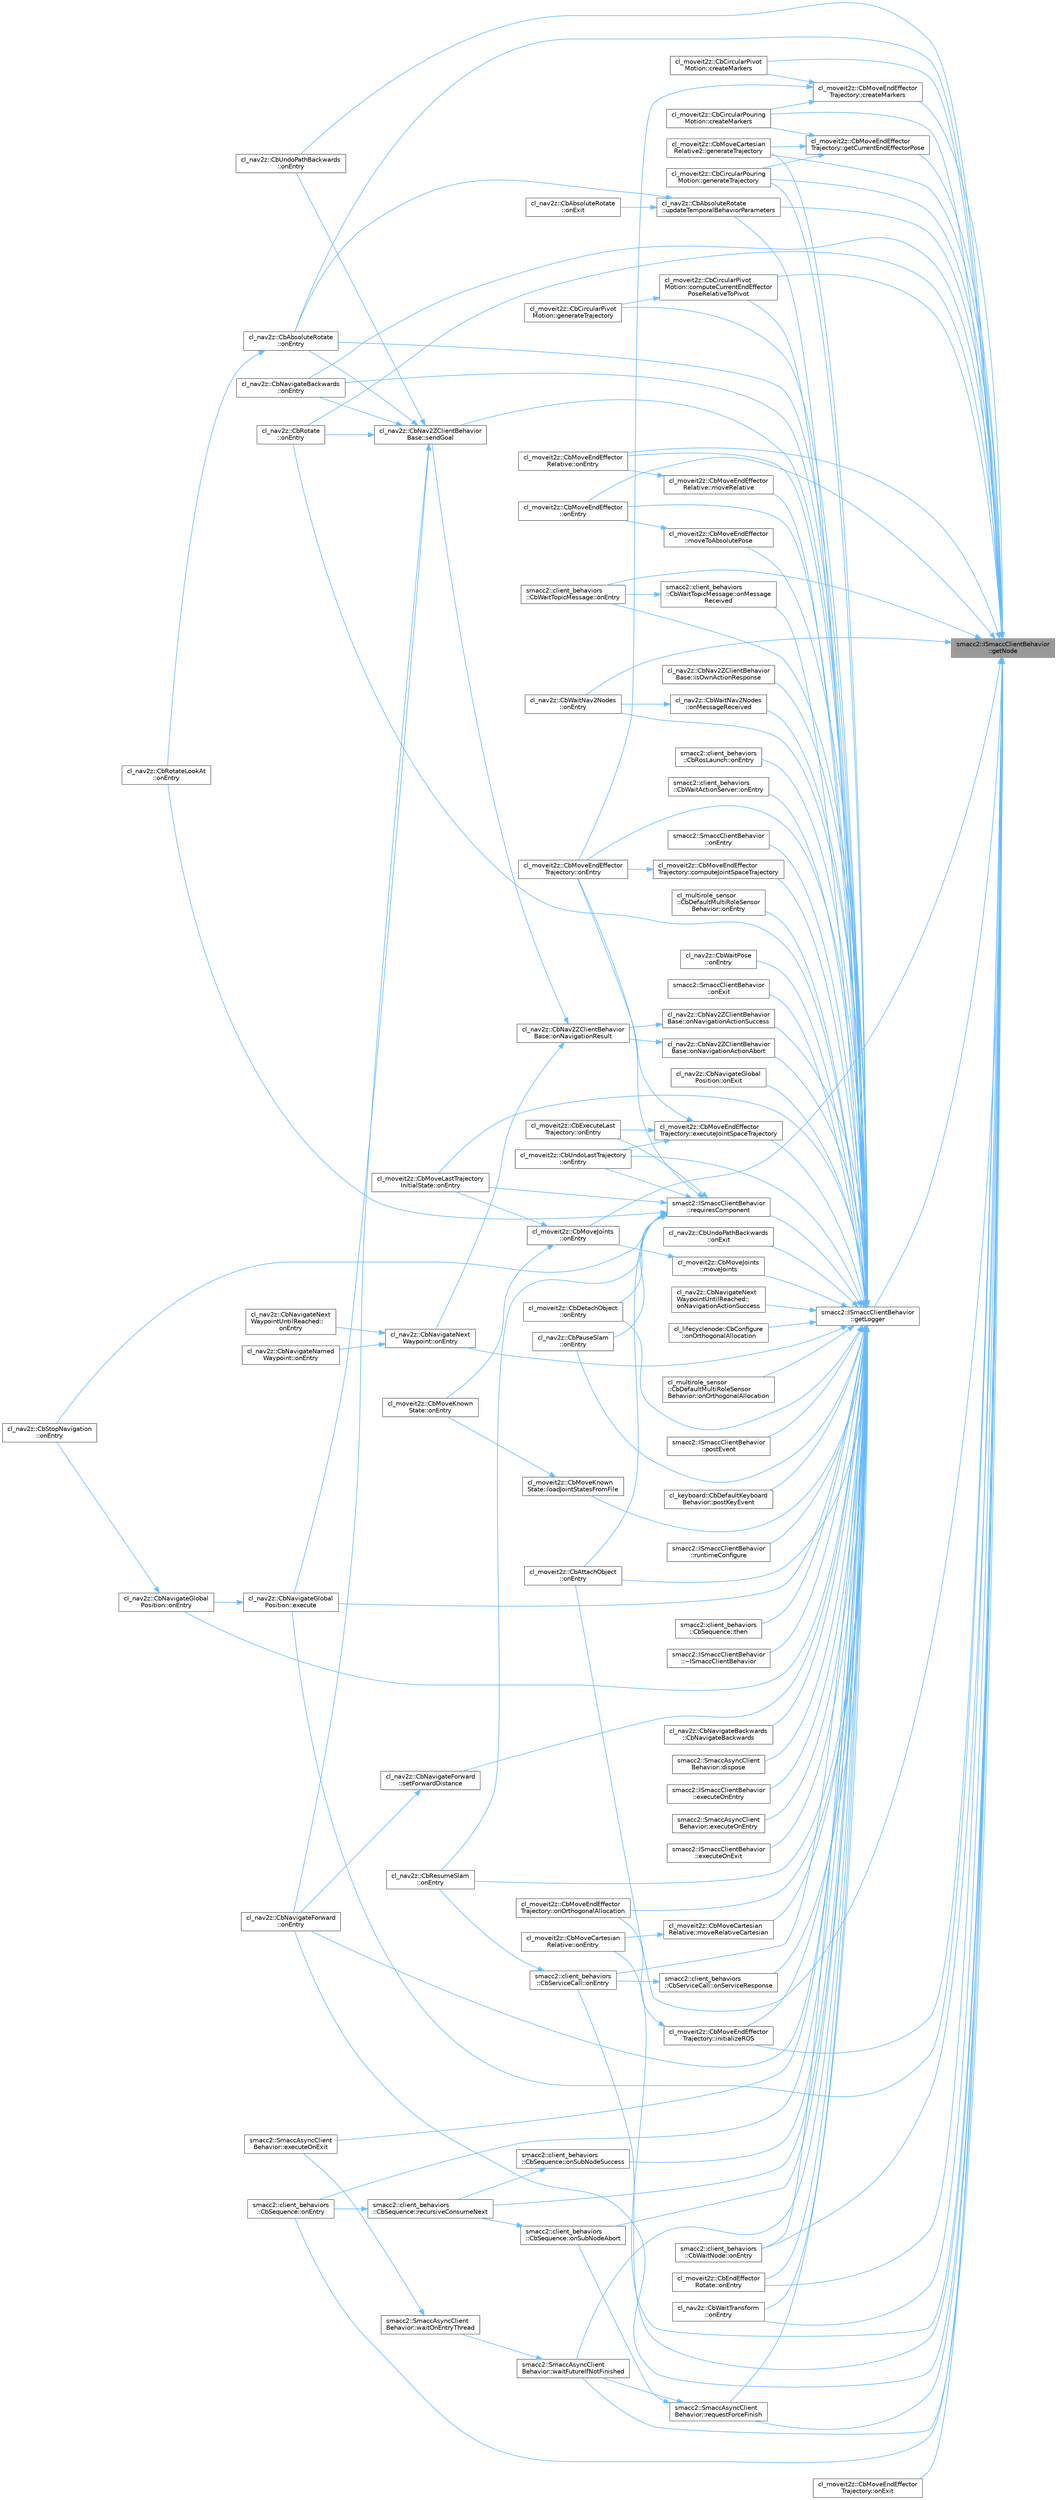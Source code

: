 digraph "smacc2::ISmaccClientBehavior::getNode"
{
 // LATEX_PDF_SIZE
  bgcolor="transparent";
  edge [fontname=Helvetica,fontsize=10,labelfontname=Helvetica,labelfontsize=10];
  node [fontname=Helvetica,fontsize=10,shape=box,height=0.2,width=0.4];
  rankdir="RL";
  Node1 [label="smacc2::ISmaccClientBehavior\l::getNode",height=0.2,width=0.4,color="gray40", fillcolor="grey60", style="filled", fontcolor="black",tooltip=" "];
  Node1 -> Node2 [dir="back",color="steelblue1",style="solid"];
  Node2 [label="cl_moveit2z::CbCircularPivot\lMotion::computeCurrentEndEffector\lPoseRelativeToPivot",height=0.2,width=0.4,color="grey40", fillcolor="white", style="filled",URL="$classcl__moveit2z_1_1CbCircularPivotMotion.html#a17c436cf116a6ec982aa3b4bcfee5570",tooltip=" "];
  Node2 -> Node3 [dir="back",color="steelblue1",style="solid"];
  Node3 [label="cl_moveit2z::CbCircularPivot\lMotion::generateTrajectory",height=0.2,width=0.4,color="grey40", fillcolor="white", style="filled",URL="$classcl__moveit2z_1_1CbCircularPivotMotion.html#ac8dfe90036fa3ff8f7abfd1073eca3bc",tooltip=" "];
  Node1 -> Node4 [dir="back",color="steelblue1",style="solid"];
  Node4 [label="cl_moveit2z::CbMoveEndEffector\lTrajectory::createMarkers",height=0.2,width=0.4,color="grey40", fillcolor="white", style="filled",URL="$classcl__moveit2z_1_1CbMoveEndEffectorTrajectory.html#ae5033ccfc832efc8ffdc9324f6454955",tooltip=" "];
  Node4 -> Node5 [dir="back",color="steelblue1",style="solid"];
  Node5 [label="cl_moveit2z::CbCircularPivot\lMotion::createMarkers",height=0.2,width=0.4,color="grey40", fillcolor="white", style="filled",URL="$classcl__moveit2z_1_1CbCircularPivotMotion.html#ab32983b8bcb076015397eeaa894b0db7",tooltip=" "];
  Node4 -> Node6 [dir="back",color="steelblue1",style="solid"];
  Node6 [label="cl_moveit2z::CbCircularPouring\lMotion::createMarkers",height=0.2,width=0.4,color="grey40", fillcolor="white", style="filled",URL="$classcl__moveit2z_1_1CbCircularPouringMotion.html#aea6365c20f818f7037bdf5f1505cf9dc",tooltip=" "];
  Node4 -> Node7 [dir="back",color="steelblue1",style="solid"];
  Node7 [label="cl_moveit2z::CbMoveEndEffector\lTrajectory::onEntry",height=0.2,width=0.4,color="grey40", fillcolor="white", style="filled",URL="$classcl__moveit2z_1_1CbMoveEndEffectorTrajectory.html#a9fd96e90f5bac10e611806e37a087378",tooltip=" "];
  Node1 -> Node5 [dir="back",color="steelblue1",style="solid"];
  Node1 -> Node6 [dir="back",color="steelblue1",style="solid"];
  Node1 -> Node8 [dir="back",color="steelblue1",style="solid"];
  Node8 [label="cl_nav2z::CbNavigateGlobal\lPosition::execute",height=0.2,width=0.4,color="grey40", fillcolor="white", style="filled",URL="$classcl__nav2z_1_1CbNavigateGlobalPosition.html#acc4b46d05935ce9f6afd3abc583d15d1",tooltip=" "];
  Node8 -> Node9 [dir="back",color="steelblue1",style="solid"];
  Node9 [label="cl_nav2z::CbNavigateGlobal\lPosition::onEntry",height=0.2,width=0.4,color="grey40", fillcolor="white", style="filled",URL="$classcl__nav2z_1_1CbNavigateGlobalPosition.html#a4d66c40d65ba439921e9b6fce8709ae3",tooltip=" "];
  Node9 -> Node10 [dir="back",color="steelblue1",style="solid"];
  Node10 [label="cl_nav2z::CbStopNavigation\l::onEntry",height=0.2,width=0.4,color="grey40", fillcolor="white", style="filled",URL="$classcl__nav2z_1_1CbStopNavigation.html#a7928708eb42b3ab14df5f280a5c86b1a",tooltip=" "];
  Node1 -> Node11 [dir="back",color="steelblue1",style="solid"];
  Node11 [label="cl_moveit2z::CbMoveCartesian\lRelative2::generateTrajectory",height=0.2,width=0.4,color="grey40", fillcolor="white", style="filled",URL="$classcl__moveit2z_1_1CbMoveCartesianRelative2.html#aec902d9c94750a81ad0507ec86214d3f",tooltip=" "];
  Node1 -> Node12 [dir="back",color="steelblue1",style="solid"];
  Node12 [label="cl_moveit2z::CbCircularPouring\lMotion::generateTrajectory",height=0.2,width=0.4,color="grey40", fillcolor="white", style="filled",URL="$classcl__moveit2z_1_1CbCircularPouringMotion.html#a6d1c4416a680449cde4a512153df225b",tooltip=" "];
  Node1 -> Node13 [dir="back",color="steelblue1",style="solid"];
  Node13 [label="cl_moveit2z::CbMoveEndEffector\lTrajectory::getCurrentEndEffectorPose",height=0.2,width=0.4,color="grey40", fillcolor="white", style="filled",URL="$classcl__moveit2z_1_1CbMoveEndEffectorTrajectory.html#ac6143dd9c0559791aaa8fdd6c9219618",tooltip=" "];
  Node13 -> Node6 [dir="back",color="steelblue1",style="solid"];
  Node13 -> Node11 [dir="back",color="steelblue1",style="solid"];
  Node13 -> Node12 [dir="back",color="steelblue1",style="solid"];
  Node1 -> Node14 [dir="back",color="steelblue1",style="solid"];
  Node14 [label="smacc2::ISmaccClientBehavior\l::getLogger",height=0.2,width=0.4,color="grey40", fillcolor="white", style="filled",URL="$classsmacc2_1_1ISmaccClientBehavior.html#a9c3d82542c800e2ba5207c5cff0e63e8",tooltip=" "];
  Node14 -> Node15 [dir="back",color="steelblue1",style="solid"];
  Node15 [label="cl_nav2z::CbNavigateBackwards\l::CbNavigateBackwards",height=0.2,width=0.4,color="grey40", fillcolor="white", style="filled",URL="$classcl__nav2z_1_1CbNavigateBackwards.html#a773f653438003fb6ac8bf2ba2a210f3a",tooltip=" "];
  Node14 -> Node2 [dir="back",color="steelblue1",style="solid"];
  Node14 -> Node16 [dir="back",color="steelblue1",style="solid"];
  Node16 [label="cl_moveit2z::CbMoveEndEffector\lTrajectory::computeJointSpaceTrajectory",height=0.2,width=0.4,color="grey40", fillcolor="white", style="filled",URL="$classcl__moveit2z_1_1CbMoveEndEffectorTrajectory.html#aad6e26fb366be8bba118c89e96220e6a",tooltip=" "];
  Node16 -> Node7 [dir="back",color="steelblue1",style="solid"];
  Node14 -> Node17 [dir="back",color="steelblue1",style="solid"];
  Node17 [label="smacc2::SmaccAsyncClient\lBehavior::dispose",height=0.2,width=0.4,color="grey40", fillcolor="white", style="filled",URL="$classsmacc2_1_1SmaccAsyncClientBehavior.html#a47bfbd4f801b61e43cd16d42eace3461",tooltip=" "];
  Node14 -> Node8 [dir="back",color="steelblue1",style="solid"];
  Node14 -> Node18 [dir="back",color="steelblue1",style="solid"];
  Node18 [label="cl_moveit2z::CbMoveEndEffector\lTrajectory::executeJointSpaceTrajectory",height=0.2,width=0.4,color="grey40", fillcolor="white", style="filled",URL="$classcl__moveit2z_1_1CbMoveEndEffectorTrajectory.html#ab7ef6d5c4428d9f7e1ac05f8d530921e",tooltip=" "];
  Node18 -> Node19 [dir="back",color="steelblue1",style="solid"];
  Node19 [label="cl_moveit2z::CbExecuteLast\lTrajectory::onEntry",height=0.2,width=0.4,color="grey40", fillcolor="white", style="filled",URL="$classcl__moveit2z_1_1CbExecuteLastTrajectory.html#ac9bcff11f50ac9e46cf3c686480d6701",tooltip=" "];
  Node18 -> Node7 [dir="back",color="steelblue1",style="solid"];
  Node18 -> Node20 [dir="back",color="steelblue1",style="solid"];
  Node20 [label="cl_moveit2z::CbUndoLastTrajectory\l::onEntry",height=0.2,width=0.4,color="grey40", fillcolor="white", style="filled",URL="$classcl__moveit2z_1_1CbUndoLastTrajectory.html#a16d267121356eeb0c8042ae8af07793f",tooltip=" "];
  Node14 -> Node21 [dir="back",color="steelblue1",style="solid"];
  Node21 [label="smacc2::ISmaccClientBehavior\l::executeOnEntry",height=0.2,width=0.4,color="grey40", fillcolor="white", style="filled",URL="$classsmacc2_1_1ISmaccClientBehavior.html#a6023043addf5703480ffbec2d68151fc",tooltip=" "];
  Node14 -> Node22 [dir="back",color="steelblue1",style="solid"];
  Node22 [label="smacc2::SmaccAsyncClient\lBehavior::executeOnEntry",height=0.2,width=0.4,color="grey40", fillcolor="white", style="filled",URL="$classsmacc2_1_1SmaccAsyncClientBehavior.html#a2b6eb9adadced6735dc75e532a294376",tooltip=" "];
  Node14 -> Node23 [dir="back",color="steelblue1",style="solid"];
  Node23 [label="smacc2::ISmaccClientBehavior\l::executeOnExit",height=0.2,width=0.4,color="grey40", fillcolor="white", style="filled",URL="$classsmacc2_1_1ISmaccClientBehavior.html#a71f2dbb38777256565395baa92ba796b",tooltip=" "];
  Node14 -> Node24 [dir="back",color="steelblue1",style="solid"];
  Node24 [label="smacc2::SmaccAsyncClient\lBehavior::executeOnExit",height=0.2,width=0.4,color="grey40", fillcolor="white", style="filled",URL="$classsmacc2_1_1SmaccAsyncClientBehavior.html#ac6b465d4b59eb2bbb00d83a4bbd98881",tooltip=" "];
  Node14 -> Node3 [dir="back",color="steelblue1",style="solid"];
  Node14 -> Node11 [dir="back",color="steelblue1",style="solid"];
  Node14 -> Node12 [dir="back",color="steelblue1",style="solid"];
  Node14 -> Node25 [dir="back",color="steelblue1",style="solid"];
  Node25 [label="cl_moveit2z::CbMoveEndEffector\lTrajectory::initializeROS",height=0.2,width=0.4,color="grey40", fillcolor="white", style="filled",URL="$classcl__moveit2z_1_1CbMoveEndEffectorTrajectory.html#a90560d943fa4bc7792610dbd580d412e",tooltip=" "];
  Node25 -> Node26 [dir="back",color="steelblue1",style="solid"];
  Node26 [label="cl_moveit2z::CbMoveEndEffector\lTrajectory::onOrthogonalAllocation",height=0.2,width=0.4,color="grey40", fillcolor="white", style="filled",URL="$classcl__moveit2z_1_1CbMoveEndEffectorTrajectory.html#a4fa1258e45b339fc27ef46759fcea853",tooltip=" "];
  Node14 -> Node27 [dir="back",color="steelblue1",style="solid"];
  Node27 [label="cl_nav2z::CbNav2ZClientBehavior\lBase::isOwnActionResponse",height=0.2,width=0.4,color="grey40", fillcolor="white", style="filled",URL="$classcl__nav2z_1_1CbNav2ZClientBehaviorBase.html#a510f0b38a12025d2869c44d8bb06bc4b",tooltip=" "];
  Node14 -> Node28 [dir="back",color="steelblue1",style="solid"];
  Node28 [label="cl_moveit2z::CbMoveKnown\lState::loadJointStatesFromFile",height=0.2,width=0.4,color="grey40", fillcolor="white", style="filled",URL="$classcl__moveit2z_1_1CbMoveKnownState.html#ad6bec544f2e64c5afbd72305dc22af83",tooltip=" "];
  Node28 -> Node29 [dir="back",color="steelblue1",style="solid"];
  Node29 [label="cl_moveit2z::CbMoveKnown\lState::onEntry",height=0.2,width=0.4,color="grey40", fillcolor="white", style="filled",URL="$classcl__moveit2z_1_1CbMoveKnownState.html#af841237a90043a819c190658cb731626",tooltip=" "];
  Node14 -> Node30 [dir="back",color="steelblue1",style="solid"];
  Node30 [label="cl_moveit2z::CbMoveJoints\l::moveJoints",height=0.2,width=0.4,color="grey40", fillcolor="white", style="filled",URL="$classcl__moveit2z_1_1CbMoveJoints.html#aac85e88c19415e5364b5e504d74b55d7",tooltip=" "];
  Node30 -> Node31 [dir="back",color="steelblue1",style="solid"];
  Node31 [label="cl_moveit2z::CbMoveJoints\l::onEntry",height=0.2,width=0.4,color="grey40", fillcolor="white", style="filled",URL="$classcl__moveit2z_1_1CbMoveJoints.html#a7efc080bffd30f1d4fc4d6eb3b17b5a9",tooltip=" "];
  Node31 -> Node29 [dir="back",color="steelblue1",style="solid"];
  Node31 -> Node32 [dir="back",color="steelblue1",style="solid"];
  Node32 [label="cl_moveit2z::CbMoveLastTrajectory\lInitialState::onEntry",height=0.2,width=0.4,color="grey40", fillcolor="white", style="filled",URL="$classcl__moveit2z_1_1CbMoveLastTrajectoryInitialState.html#ad24c008d5ff35d9475ad658015e88317",tooltip=" "];
  Node14 -> Node33 [dir="back",color="steelblue1",style="solid"];
  Node33 [label="cl_moveit2z::CbMoveEndEffector\lRelative::moveRelative",height=0.2,width=0.4,color="grey40", fillcolor="white", style="filled",URL="$classcl__moveit2z_1_1CbMoveEndEffectorRelative.html#aa93d7ed1f63b7d42d016e0413b1d6ad7",tooltip=" "];
  Node33 -> Node34 [dir="back",color="steelblue1",style="solid"];
  Node34 [label="cl_moveit2z::CbMoveEndEffector\lRelative::onEntry",height=0.2,width=0.4,color="grey40", fillcolor="white", style="filled",URL="$classcl__moveit2z_1_1CbMoveEndEffectorRelative.html#ae53023af1086a67ad0e5248663573e53",tooltip=" "];
  Node14 -> Node35 [dir="back",color="steelblue1",style="solid"];
  Node35 [label="cl_moveit2z::CbMoveCartesian\lRelative::moveRelativeCartesian",height=0.2,width=0.4,color="grey40", fillcolor="white", style="filled",URL="$classcl__moveit2z_1_1CbMoveCartesianRelative.html#af381fa1ebfd4507342503d70f0eafa9f",tooltip=" "];
  Node35 -> Node36 [dir="back",color="steelblue1",style="solid"];
  Node36 [label="cl_moveit2z::CbMoveCartesian\lRelative::onEntry",height=0.2,width=0.4,color="grey40", fillcolor="white", style="filled",URL="$classcl__moveit2z_1_1CbMoveCartesianRelative.html#a4f61e18b67bb0d23243937f1c0eb972f",tooltip=" "];
  Node14 -> Node37 [dir="back",color="steelblue1",style="solid"];
  Node37 [label="cl_moveit2z::CbMoveEndEffector\l::moveToAbsolutePose",height=0.2,width=0.4,color="grey40", fillcolor="white", style="filled",URL="$classcl__moveit2z_1_1CbMoveEndEffector.html#a06e928ed4407b4aead6a2147c916bcbb",tooltip=" "];
  Node37 -> Node38 [dir="back",color="steelblue1",style="solid"];
  Node38 [label="cl_moveit2z::CbMoveEndEffector\l::onEntry",height=0.2,width=0.4,color="grey40", fillcolor="white", style="filled",URL="$classcl__moveit2z_1_1CbMoveEndEffector.html#ac21074ac8664d01a93c5b62d0a20ac50",tooltip=" "];
  Node14 -> Node39 [dir="back",color="steelblue1",style="solid"];
  Node39 [label="smacc2::client_behaviors\l::CbServiceCall::onEntry",height=0.2,width=0.4,color="grey40", fillcolor="white", style="filled",URL="$classsmacc2_1_1client__behaviors_1_1CbServiceCall.html#a6049c06953bb8f27da6091e46326c216",tooltip=" "];
  Node39 -> Node40 [dir="back",color="steelblue1",style="solid"];
  Node40 [label="cl_nav2z::CbResumeSlam\l::onEntry",height=0.2,width=0.4,color="grey40", fillcolor="white", style="filled",URL="$classcl__nav2z_1_1CbResumeSlam.html#a12e6681b8c02ca2334a7c2859dd3c4b5",tooltip=" "];
  Node14 -> Node41 [dir="back",color="steelblue1",style="solid"];
  Node41 [label="smacc2::client_behaviors\l::CbRosLaunch::onEntry",height=0.2,width=0.4,color="grey40", fillcolor="white", style="filled",URL="$classsmacc2_1_1client__behaviors_1_1CbRosLaunch.html#aae95c9cde3fac627a2a753ccd3530973",tooltip=" "];
  Node14 -> Node42 [dir="back",color="steelblue1",style="solid"];
  Node42 [label="smacc2::client_behaviors\l::CbSequence::onEntry",height=0.2,width=0.4,color="grey40", fillcolor="white", style="filled",URL="$classsmacc2_1_1client__behaviors_1_1CbSequence.html#a10a20843aeec1423678a83b276de9937",tooltip=" "];
  Node14 -> Node43 [dir="back",color="steelblue1",style="solid"];
  Node43 [label="smacc2::client_behaviors\l::CbWaitActionServer::onEntry",height=0.2,width=0.4,color="grey40", fillcolor="white", style="filled",URL="$classsmacc2_1_1client__behaviors_1_1CbWaitActionServer.html#a4ee43154d74c3f69db4d1b11241c623f",tooltip=" "];
  Node14 -> Node44 [dir="back",color="steelblue1",style="solid"];
  Node44 [label="smacc2::client_behaviors\l::CbWaitNode::onEntry",height=0.2,width=0.4,color="grey40", fillcolor="white", style="filled",URL="$classsmacc2_1_1client__behaviors_1_1CbWaitNode.html#a633991b94c29d53c4654212b3ab6d908",tooltip=" "];
  Node14 -> Node45 [dir="back",color="steelblue1",style="solid"];
  Node45 [label="smacc2::client_behaviors\l::CbWaitTopicMessage::onEntry",height=0.2,width=0.4,color="grey40", fillcolor="white", style="filled",URL="$classsmacc2_1_1client__behaviors_1_1CbWaitTopicMessage.html#af32119d355d659a52f61b7ec86139248",tooltip=" "];
  Node14 -> Node46 [dir="back",color="steelblue1",style="solid"];
  Node46 [label="smacc2::SmaccClientBehavior\l::onEntry",height=0.2,width=0.4,color="grey40", fillcolor="white", style="filled",URL="$classsmacc2_1_1SmaccClientBehavior.html#a76709bc1e6d20d817b4ee734922d012d",tooltip=" "];
  Node14 -> Node47 [dir="back",color="steelblue1",style="solid"];
  Node47 [label="cl_moveit2z::CbAttachObject\l::onEntry",height=0.2,width=0.4,color="grey40", fillcolor="white", style="filled",URL="$classcl__moveit2z_1_1CbAttachObject.html#a10b91a3fdbe2f6af80ed230fd9fe80fe",tooltip=" "];
  Node14 -> Node48 [dir="back",color="steelblue1",style="solid"];
  Node48 [label="cl_moveit2z::CbDetachObject\l::onEntry",height=0.2,width=0.4,color="grey40", fillcolor="white", style="filled",URL="$classcl__moveit2z_1_1CbDetachObject.html#aaf4240d28b25e847df2be730fd49a017",tooltip=" "];
  Node14 -> Node49 [dir="back",color="steelblue1",style="solid"];
  Node49 [label="cl_moveit2z::CbEndEffector\lRotate::onEntry",height=0.2,width=0.4,color="grey40", fillcolor="white", style="filled",URL="$classcl__moveit2z_1_1CbEndEffectorRotate.html#a4aed6e791b1e0aeee6991aa49c690f04",tooltip=" "];
  Node14 -> Node38 [dir="back",color="steelblue1",style="solid"];
  Node14 -> Node34 [dir="back",color="steelblue1",style="solid"];
  Node14 -> Node7 [dir="back",color="steelblue1",style="solid"];
  Node14 -> Node32 [dir="back",color="steelblue1",style="solid"];
  Node14 -> Node20 [dir="back",color="steelblue1",style="solid"];
  Node14 -> Node50 [dir="back",color="steelblue1",style="solid"];
  Node50 [label="cl_multirole_sensor\l::CbDefaultMultiRoleSensor\lBehavior::onEntry",height=0.2,width=0.4,color="grey40", fillcolor="white", style="filled",URL="$classcl__multirole__sensor_1_1CbDefaultMultiRoleSensorBehavior.html#a54e7f0f2958ef2d7acd97dc33ec0d6de",tooltip=" "];
  Node14 -> Node51 [dir="back",color="steelblue1",style="solid"];
  Node51 [label="cl_nav2z::CbAbsoluteRotate\l::onEntry",height=0.2,width=0.4,color="grey40", fillcolor="white", style="filled",URL="$classcl__nav2z_1_1CbAbsoluteRotate.html#a7a0d844c774290aa785c14a3e7d87f05",tooltip=" "];
  Node51 -> Node52 [dir="back",color="steelblue1",style="solid"];
  Node52 [label="cl_nav2z::CbRotateLookAt\l::onEntry",height=0.2,width=0.4,color="grey40", fillcolor="white", style="filled",URL="$classcl__nav2z_1_1CbRotateLookAt.html#a415f89642f17e9111647d2318ed9b053",tooltip=" "];
  Node14 -> Node53 [dir="back",color="steelblue1",style="solid"];
  Node53 [label="cl_nav2z::CbNavigateBackwards\l::onEntry",height=0.2,width=0.4,color="grey40", fillcolor="white", style="filled",URL="$classcl__nav2z_1_1CbNavigateBackwards.html#acef8d8088ab7c70d8cbdcbecbaae8f80",tooltip=" "];
  Node14 -> Node54 [dir="back",color="steelblue1",style="solid"];
  Node54 [label="cl_nav2z::CbNavigateForward\l::onEntry",height=0.2,width=0.4,color="grey40", fillcolor="white", style="filled",URL="$classcl__nav2z_1_1CbNavigateForward.html#ae56089851b4128ca0adeeb3c885770cf",tooltip=" "];
  Node14 -> Node9 [dir="back",color="steelblue1",style="solid"];
  Node14 -> Node55 [dir="back",color="steelblue1",style="solid"];
  Node55 [label="cl_nav2z::CbNavigateNext\lWaypoint::onEntry",height=0.2,width=0.4,color="grey40", fillcolor="white", style="filled",URL="$classcl__nav2z_1_1CbNavigateNextWaypoint.html#ac546e1622eb9894228846b814e48afea",tooltip=" "];
  Node55 -> Node56 [dir="back",color="steelblue1",style="solid"];
  Node56 [label="cl_nav2z::CbNavigateNamed\lWaypoint::onEntry",height=0.2,width=0.4,color="grey40", fillcolor="white", style="filled",URL="$classcl__nav2z_1_1CbNavigateNamedWaypoint.html#a08fc01469398220c035e7c3fac4ae598",tooltip=" "];
  Node55 -> Node57 [dir="back",color="steelblue1",style="solid"];
  Node57 [label="cl_nav2z::CbNavigateNext\lWaypointUntilReached::\lonEntry",height=0.2,width=0.4,color="grey40", fillcolor="white", style="filled",URL="$classcl__nav2z_1_1CbNavigateNextWaypointUntilReached.html#a8768836e087f12cbb477aa509e28a947",tooltip=" "];
  Node14 -> Node58 [dir="back",color="steelblue1",style="solid"];
  Node58 [label="cl_nav2z::CbPauseSlam\l::onEntry",height=0.2,width=0.4,color="grey40", fillcolor="white", style="filled",URL="$classcl__nav2z_1_1CbPauseSlam.html#a71e51fae6cced9d07050abeaa5939c04",tooltip=" "];
  Node14 -> Node40 [dir="back",color="steelblue1",style="solid"];
  Node14 -> Node59 [dir="back",color="steelblue1",style="solid"];
  Node59 [label="cl_nav2z::CbRotate\l::onEntry",height=0.2,width=0.4,color="grey40", fillcolor="white", style="filled",URL="$classcl__nav2z_1_1CbRotate.html#a73303c69ad571c99128374b7b9627154",tooltip=" "];
  Node14 -> Node60 [dir="back",color="steelblue1",style="solid"];
  Node60 [label="cl_nav2z::CbWaitNav2Nodes\l::onEntry",height=0.2,width=0.4,color="grey40", fillcolor="white", style="filled",URL="$classcl__nav2z_1_1CbWaitNav2Nodes.html#a2bb49a9bebd31942978aa3e55252e18c",tooltip=" "];
  Node14 -> Node61 [dir="back",color="steelblue1",style="solid"];
  Node61 [label="cl_nav2z::CbWaitPose\l::onEntry",height=0.2,width=0.4,color="grey40", fillcolor="white", style="filled",URL="$classcl__nav2z_1_1CbWaitPose.html#ad7fefe80e23680cb624b5445dde4765b",tooltip=" "];
  Node14 -> Node62 [dir="back",color="steelblue1",style="solid"];
  Node62 [label="cl_nav2z::CbWaitTransform\l::onEntry",height=0.2,width=0.4,color="grey40", fillcolor="white", style="filled",URL="$classcl__nav2z_1_1CbWaitTransform.html#aab1d8c287d24fd2e14efc2fdab6bb2ae",tooltip=" "];
  Node14 -> Node63 [dir="back",color="steelblue1",style="solid"];
  Node63 [label="smacc2::SmaccClientBehavior\l::onExit",height=0.2,width=0.4,color="grey40", fillcolor="white", style="filled",URL="$classsmacc2_1_1SmaccClientBehavior.html#ac3af41d6d490e3dec661d3b446c073cd",tooltip=" "];
  Node14 -> Node64 [dir="back",color="steelblue1",style="solid"];
  Node64 [label="cl_nav2z::CbNavigateGlobal\lPosition::onExit",height=0.2,width=0.4,color="grey40", fillcolor="white", style="filled",URL="$classcl__nav2z_1_1CbNavigateGlobalPosition.html#a498b4ece34b719147aa37701db11ccda",tooltip=" "];
  Node14 -> Node65 [dir="back",color="steelblue1",style="solid"];
  Node65 [label="cl_nav2z::CbUndoPathBackwards\l::onExit",height=0.2,width=0.4,color="grey40", fillcolor="white", style="filled",URL="$classcl__nav2z_1_1CbUndoPathBackwards.html#ac6effc89cd93afe1775d94d328b853ee",tooltip=" "];
  Node14 -> Node66 [dir="back",color="steelblue1",style="solid"];
  Node66 [label="cl_nav2z::CbWaitNav2Nodes\l::onMessageReceived",height=0.2,width=0.4,color="grey40", fillcolor="white", style="filled",URL="$classcl__nav2z_1_1CbWaitNav2Nodes.html#a444c563ea6a6a3af6988fbb35a79bfb8",tooltip=" "];
  Node66 -> Node60 [dir="back",color="steelblue1",style="solid"];
  Node14 -> Node67 [dir="back",color="steelblue1",style="solid"];
  Node67 [label="smacc2::client_behaviors\l::CbWaitTopicMessage::onMessage\lReceived",height=0.2,width=0.4,color="grey40", fillcolor="white", style="filled",URL="$classsmacc2_1_1client__behaviors_1_1CbWaitTopicMessage.html#a373938a6c7bd8c0cead2a70000ece324",tooltip=" "];
  Node67 -> Node45 [dir="back",color="steelblue1",style="solid"];
  Node14 -> Node68 [dir="back",color="steelblue1",style="solid"];
  Node68 [label="cl_nav2z::CbNav2ZClientBehavior\lBase::onNavigationActionAbort",height=0.2,width=0.4,color="grey40", fillcolor="white", style="filled",URL="$classcl__nav2z_1_1CbNav2ZClientBehaviorBase.html#ac1509a1f84bdf6f4a0d62dbde6a8c12f",tooltip=" "];
  Node68 -> Node69 [dir="back",color="steelblue1",style="solid"];
  Node69 [label="cl_nav2z::CbNav2ZClientBehavior\lBase::onNavigationResult",height=0.2,width=0.4,color="grey40", fillcolor="white", style="filled",URL="$classcl__nav2z_1_1CbNav2ZClientBehaviorBase.html#a27843e175cfac316a613a0a342c7e450",tooltip=" "];
  Node69 -> Node55 [dir="back",color="steelblue1",style="solid"];
  Node69 -> Node70 [dir="back",color="steelblue1",style="solid"];
  Node70 [label="cl_nav2z::CbNav2ZClientBehavior\lBase::sendGoal",height=0.2,width=0.4,color="grey40", fillcolor="white", style="filled",URL="$classcl__nav2z_1_1CbNav2ZClientBehaviorBase.html#a1b4b0601a185ffc77453c1a5b35d21e0",tooltip=" "];
  Node70 -> Node8 [dir="back",color="steelblue1",style="solid"];
  Node70 -> Node51 [dir="back",color="steelblue1",style="solid"];
  Node70 -> Node53 [dir="back",color="steelblue1",style="solid"];
  Node70 -> Node54 [dir="back",color="steelblue1",style="solid"];
  Node70 -> Node59 [dir="back",color="steelblue1",style="solid"];
  Node70 -> Node71 [dir="back",color="steelblue1",style="solid"];
  Node71 [label="cl_nav2z::CbUndoPathBackwards\l::onEntry",height=0.2,width=0.4,color="grey40", fillcolor="white", style="filled",URL="$classcl__nav2z_1_1CbUndoPathBackwards.html#a91ca11650da3d18f9815794613f95644",tooltip=" "];
  Node14 -> Node72 [dir="back",color="steelblue1",style="solid"];
  Node72 [label="cl_nav2z::CbNav2ZClientBehavior\lBase::onNavigationActionSuccess",height=0.2,width=0.4,color="grey40", fillcolor="white", style="filled",URL="$classcl__nav2z_1_1CbNav2ZClientBehaviorBase.html#ab56a07ee9a373cb628f02bc90a658260",tooltip=" "];
  Node72 -> Node69 [dir="back",color="steelblue1",style="solid"];
  Node14 -> Node73 [dir="back",color="steelblue1",style="solid"];
  Node73 [label="cl_nav2z::CbNavigateNext\lWaypointUntilReached::\lonNavigationActionSuccess",height=0.2,width=0.4,color="grey40", fillcolor="white", style="filled",URL="$classcl__nav2z_1_1CbNavigateNextWaypointUntilReached.html#a2f87fc1116b5c92b56ca1abcd812b861",tooltip=" "];
  Node14 -> Node74 [dir="back",color="steelblue1",style="solid"];
  Node74 [label="cl_lifecyclenode::CbConfigure\l::onOrthogonalAllocation",height=0.2,width=0.4,color="grey40", fillcolor="white", style="filled",URL="$classcl__lifecyclenode_1_1CbConfigure.html#af445dd34c48b165f96bdda83b50de854",tooltip=" "];
  Node14 -> Node26 [dir="back",color="steelblue1",style="solid"];
  Node14 -> Node75 [dir="back",color="steelblue1",style="solid"];
  Node75 [label="cl_multirole_sensor\l::CbDefaultMultiRoleSensor\lBehavior::onOrthogonalAllocation",height=0.2,width=0.4,color="grey40", fillcolor="white", style="filled",URL="$classcl__multirole__sensor_1_1CbDefaultMultiRoleSensorBehavior.html#a28b95d00ed02dde8779cc23101961294",tooltip=" "];
  Node14 -> Node76 [dir="back",color="steelblue1",style="solid"];
  Node76 [label="smacc2::client_behaviors\l::CbServiceCall::onServiceResponse",height=0.2,width=0.4,color="grey40", fillcolor="white", style="filled",URL="$classsmacc2_1_1client__behaviors_1_1CbServiceCall.html#ad8c4ddfa92c700cbdfba3fd169918078",tooltip=" "];
  Node76 -> Node39 [dir="back",color="steelblue1",style="solid"];
  Node14 -> Node77 [dir="back",color="steelblue1",style="solid"];
  Node77 [label="smacc2::client_behaviors\l::CbSequence::onSubNodeAbort",height=0.2,width=0.4,color="grey40", fillcolor="white", style="filled",URL="$classsmacc2_1_1client__behaviors_1_1CbSequence.html#aaedd8949d2b735ab33736cd7cd50e3d1",tooltip=" "];
  Node77 -> Node78 [dir="back",color="steelblue1",style="solid"];
  Node78 [label="smacc2::client_behaviors\l::CbSequence::recursiveConsumeNext",height=0.2,width=0.4,color="grey40", fillcolor="white", style="filled",URL="$classsmacc2_1_1client__behaviors_1_1CbSequence.html#a12134dc5895463a357084e4d02307e34",tooltip=" "];
  Node78 -> Node42 [dir="back",color="steelblue1",style="solid"];
  Node14 -> Node79 [dir="back",color="steelblue1",style="solid"];
  Node79 [label="smacc2::client_behaviors\l::CbSequence::onSubNodeSuccess",height=0.2,width=0.4,color="grey40", fillcolor="white", style="filled",URL="$classsmacc2_1_1client__behaviors_1_1CbSequence.html#a32b382ce5e7c67ed483422fc166d36ad",tooltip=" "];
  Node79 -> Node78 [dir="back",color="steelblue1",style="solid"];
  Node14 -> Node80 [dir="back",color="steelblue1",style="solid"];
  Node80 [label="smacc2::ISmaccClientBehavior\l::postEvent",height=0.2,width=0.4,color="grey40", fillcolor="white", style="filled",URL="$classsmacc2_1_1ISmaccClientBehavior.html#a400af032797d2461602187cd52590287",tooltip=" "];
  Node14 -> Node81 [dir="back",color="steelblue1",style="solid"];
  Node81 [label="cl_keyboard::CbDefaultKeyboard\lBehavior::postKeyEvent",height=0.2,width=0.4,color="grey40", fillcolor="white", style="filled",URL="$classcl__keyboard_1_1CbDefaultKeyboardBehavior.html#afe6105db2d58fee99754cb4a47835988",tooltip=" "];
  Node14 -> Node78 [dir="back",color="steelblue1",style="solid"];
  Node14 -> Node82 [dir="back",color="steelblue1",style="solid"];
  Node82 [label="smacc2::SmaccAsyncClient\lBehavior::requestForceFinish",height=0.2,width=0.4,color="grey40", fillcolor="white", style="filled",URL="$classsmacc2_1_1SmaccAsyncClientBehavior.html#abc3c38acbfdaaacae312c2f1ea5fc0c0",tooltip=" "];
  Node82 -> Node77 [dir="back",color="steelblue1",style="solid"];
  Node82 -> Node83 [dir="back",color="steelblue1",style="solid"];
  Node83 [label="smacc2::SmaccAsyncClient\lBehavior::waitFutureIfNotFinished",height=0.2,width=0.4,color="grey40", fillcolor="white", style="filled",URL="$classsmacc2_1_1SmaccAsyncClientBehavior.html#a7dc88f16678fb9ca0c05c0df40239826",tooltip=" "];
  Node83 -> Node84 [dir="back",color="steelblue1",style="solid"];
  Node84 [label="smacc2::SmaccAsyncClient\lBehavior::waitOnEntryThread",height=0.2,width=0.4,color="grey40", fillcolor="white", style="filled",URL="$classsmacc2_1_1SmaccAsyncClientBehavior.html#af104edcfa226d8aa2294bb9c82768b78",tooltip=" "];
  Node84 -> Node24 [dir="back",color="steelblue1",style="solid"];
  Node14 -> Node85 [dir="back",color="steelblue1",style="solid"];
  Node85 [label="smacc2::ISmaccClientBehavior\l::requiresComponent",height=0.2,width=0.4,color="grey40", fillcolor="white", style="filled",URL="$classsmacc2_1_1ISmaccClientBehavior.html#ae07cf749254cca233e15dc6f991aec12",tooltip=" "];
  Node85 -> Node47 [dir="back",color="steelblue1",style="solid"];
  Node85 -> Node48 [dir="back",color="steelblue1",style="solid"];
  Node85 -> Node19 [dir="back",color="steelblue1",style="solid"];
  Node85 -> Node7 [dir="back",color="steelblue1",style="solid"];
  Node85 -> Node32 [dir="back",color="steelblue1",style="solid"];
  Node85 -> Node20 [dir="back",color="steelblue1",style="solid"];
  Node85 -> Node58 [dir="back",color="steelblue1",style="solid"];
  Node85 -> Node40 [dir="back",color="steelblue1",style="solid"];
  Node85 -> Node52 [dir="back",color="steelblue1",style="solid"];
  Node85 -> Node10 [dir="back",color="steelblue1",style="solid"];
  Node14 -> Node86 [dir="back",color="steelblue1",style="solid"];
  Node86 [label="smacc2::ISmaccClientBehavior\l::runtimeConfigure",height=0.2,width=0.4,color="grey40", fillcolor="white", style="filled",URL="$classsmacc2_1_1ISmaccClientBehavior.html#acd2a5c4ae1da00de4cc4e0f26fb6b094",tooltip=" "];
  Node14 -> Node70 [dir="back",color="steelblue1",style="solid"];
  Node14 -> Node87 [dir="back",color="steelblue1",style="solid"];
  Node87 [label="cl_nav2z::CbNavigateForward\l::setForwardDistance",height=0.2,width=0.4,color="grey40", fillcolor="white", style="filled",URL="$classcl__nav2z_1_1CbNavigateForward.html#a7f563b8647170bff6d9542ad90b3a954",tooltip=" "];
  Node87 -> Node54 [dir="back",color="steelblue1",style="solid"];
  Node14 -> Node88 [dir="back",color="steelblue1",style="solid"];
  Node88 [label="smacc2::client_behaviors\l::CbSequence::then",height=0.2,width=0.4,color="grey40", fillcolor="white", style="filled",URL="$classsmacc2_1_1client__behaviors_1_1CbSequence.html#a07f48648d17f7ea617f9a5a3fd3963e3",tooltip=" "];
  Node14 -> Node89 [dir="back",color="steelblue1",style="solid"];
  Node89 [label="cl_nav2z::CbAbsoluteRotate\l::updateTemporalBehaviorParameters",height=0.2,width=0.4,color="grey40", fillcolor="white", style="filled",URL="$classcl__nav2z_1_1CbAbsoluteRotate.html#a9410b279fa1b5d2dc02a413166e8fe72",tooltip=" "];
  Node89 -> Node51 [dir="back",color="steelblue1",style="solid"];
  Node89 -> Node90 [dir="back",color="steelblue1",style="solid"];
  Node90 [label="cl_nav2z::CbAbsoluteRotate\l::onExit",height=0.2,width=0.4,color="grey40", fillcolor="white", style="filled",URL="$classcl__nav2z_1_1CbAbsoluteRotate.html#a928d128f34561942f64e951a7d8d4b1f",tooltip=" "];
  Node14 -> Node83 [dir="back",color="steelblue1",style="solid"];
  Node14 -> Node91 [dir="back",color="steelblue1",style="solid"];
  Node91 [label="smacc2::ISmaccClientBehavior\l::~ISmaccClientBehavior",height=0.2,width=0.4,color="grey40", fillcolor="white", style="filled",URL="$classsmacc2_1_1ISmaccClientBehavior.html#a7390b4bacd6d442a1e5ebb35cc64aeb9",tooltip=" "];
  Node1 -> Node25 [dir="back",color="steelblue1",style="solid"];
  Node1 -> Node39 [dir="back",color="steelblue1",style="solid"];
  Node1 -> Node42 [dir="back",color="steelblue1",style="solid"];
  Node1 -> Node44 [dir="back",color="steelblue1",style="solid"];
  Node1 -> Node45 [dir="back",color="steelblue1",style="solid"];
  Node1 -> Node47 [dir="back",color="steelblue1",style="solid"];
  Node1 -> Node49 [dir="back",color="steelblue1",style="solid"];
  Node1 -> Node36 [dir="back",color="steelblue1",style="solid"];
  Node1 -> Node38 [dir="back",color="steelblue1",style="solid"];
  Node1 -> Node34 [dir="back",color="steelblue1",style="solid"];
  Node1 -> Node31 [dir="back",color="steelblue1",style="solid"];
  Node1 -> Node51 [dir="back",color="steelblue1",style="solid"];
  Node1 -> Node53 [dir="back",color="steelblue1",style="solid"];
  Node1 -> Node54 [dir="back",color="steelblue1",style="solid"];
  Node1 -> Node59 [dir="back",color="steelblue1",style="solid"];
  Node1 -> Node71 [dir="back",color="steelblue1",style="solid"];
  Node1 -> Node60 [dir="back",color="steelblue1",style="solid"];
  Node1 -> Node62 [dir="back",color="steelblue1",style="solid"];
  Node1 -> Node92 [dir="back",color="steelblue1",style="solid"];
  Node92 [label="cl_moveit2z::CbMoveEndEffector\lTrajectory::onExit",height=0.2,width=0.4,color="grey40", fillcolor="white", style="filled",URL="$classcl__moveit2z_1_1CbMoveEndEffectorTrajectory.html#a0233eff627b2672d2b80c1f673f3d6bc",tooltip=" "];
  Node1 -> Node82 [dir="back",color="steelblue1",style="solid"];
  Node1 -> Node89 [dir="back",color="steelblue1",style="solid"];
  Node1 -> Node83 [dir="back",color="steelblue1",style="solid"];
}
